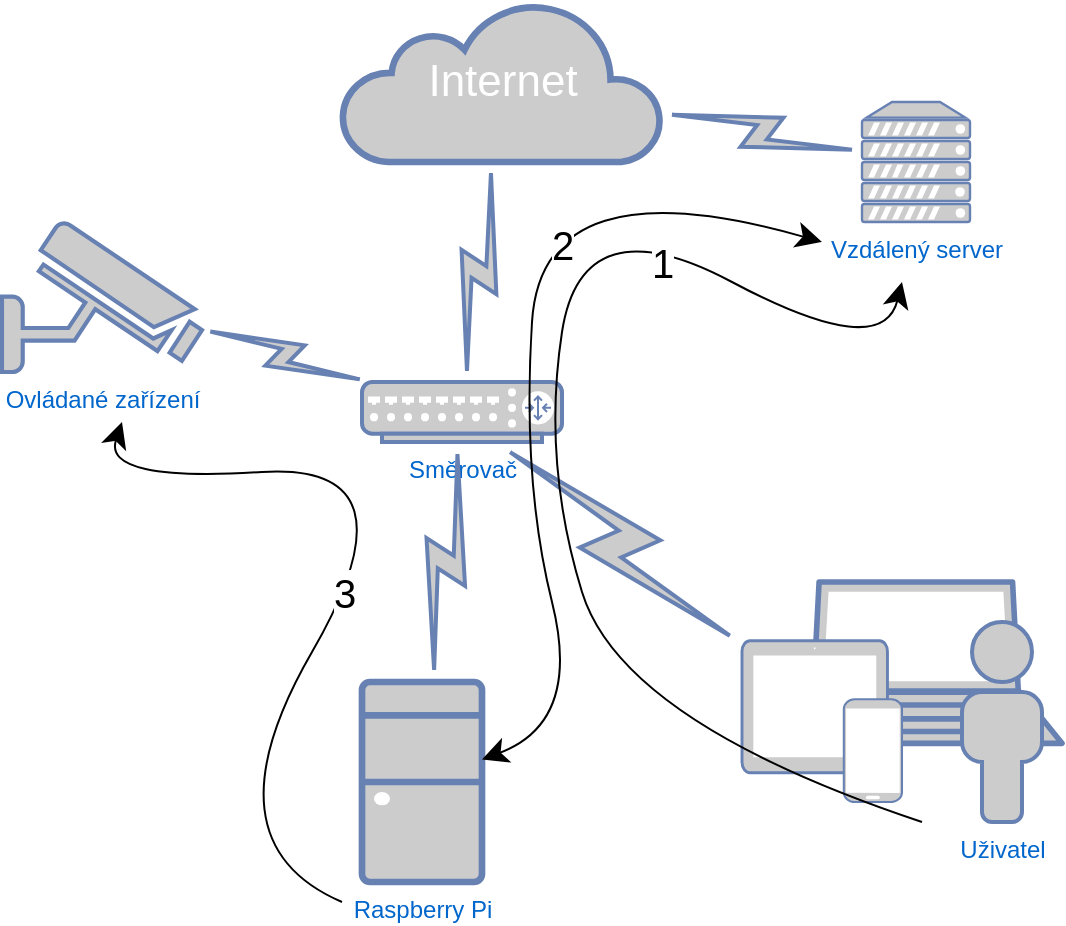 <mxfile version="12.5.5" type="device"><diagram id="gkeu-2O5W_IRRVCXdrrI" name="Page-1"><mxGraphModel dx="1069" dy="572" grid="1" gridSize="10" guides="1" tooltips="1" connect="1" arrows="1" fold="1" page="1" pageScale="1" pageWidth="827" pageHeight="1169" math="0" shadow="0"><root><mxCell id="0"/><mxCell id="1" parent="0"/><mxCell id="dpv48JLk4P9mo3trN2Xp-1" value="Směrovač" style="fontColor=#0066CC;verticalAlign=top;verticalLabelPosition=bottom;labelPosition=center;align=center;html=1;outlineConnect=0;fillColor=#CCCCCC;strokeColor=#6881B3;gradientColor=none;gradientDirection=north;strokeWidth=2;shape=mxgraph.networks.router;" parent="1" vertex="1"><mxGeometry x="200" y="210" width="100" height="30" as="geometry"/></mxCell><mxCell id="dpv48JLk4P9mo3trN2Xp-2" value="&lt;font style=&quot;font-size: 22px&quot;&gt;Internet&lt;/font&gt;" style="html=1;outlineConnect=0;fillColor=#CCCCCC;strokeColor=#6881B3;gradientColor=none;gradientDirection=north;strokeWidth=2;shape=mxgraph.networks.cloud;fontColor=#ffffff;" parent="1" vertex="1"><mxGeometry x="190" y="20" width="160" height="80" as="geometry"/></mxCell><mxCell id="dpv48JLk4P9mo3trN2Xp-3" value="&lt;font style=&quot;font-size: 12px&quot;&gt;Vzdálený server&lt;/font&gt;" style="fontColor=#0066CC;verticalAlign=top;verticalLabelPosition=bottom;labelPosition=center;align=center;html=1;outlineConnect=0;fillColor=#CCCCCC;strokeColor=#6881B3;gradientColor=none;gradientDirection=north;strokeWidth=2;shape=mxgraph.networks.server;" parent="1" vertex="1"><mxGeometry x="450" y="70" width="54" height="60" as="geometry"/></mxCell><mxCell id="dpv48JLk4P9mo3trN2Xp-4" value="" style="html=1;outlineConnect=0;fillColor=#CCCCCC;strokeColor=#6881B3;gradientColor=none;gradientDirection=north;strokeWidth=2;shape=mxgraph.networks.comm_link_edge;html=1;" parent="1" source="dpv48JLk4P9mo3trN2Xp-3" target="dpv48JLk4P9mo3trN2Xp-2" edge="1"><mxGeometry width="100" height="100" relative="1" as="geometry"><mxPoint x="100" y="490" as="sourcePoint"/><mxPoint x="200" y="390" as="targetPoint"/></mxGeometry></mxCell><mxCell id="dpv48JLk4P9mo3trN2Xp-7" value="" style="html=1;outlineConnect=0;fillColor=#CCCCCC;strokeColor=#6881B3;gradientColor=none;gradientDirection=north;strokeWidth=2;shape=mxgraph.networks.comm_link_edge;html=1;" parent="1" source="dpv48JLk4P9mo3trN2Xp-1" target="dpv48JLk4P9mo3trN2Xp-2" edge="1"><mxGeometry width="100" height="100" relative="1" as="geometry"><mxPoint x="-220" y="270" as="sourcePoint"/><mxPoint x="-120" y="170" as="targetPoint"/></mxGeometry></mxCell><mxCell id="dpv48JLk4P9mo3trN2Xp-12" value="" style="group" parent="1" vertex="1" connectable="0"><mxGeometry x="390" y="310" width="160" height="140" as="geometry"/></mxCell><mxCell id="dpv48JLk4P9mo3trN2Xp-11" value="" style="fontColor=#0066CC;verticalAlign=top;verticalLabelPosition=bottom;labelPosition=center;align=center;html=1;outlineConnect=0;fillColor=#CCCCCC;strokeColor=#6881B3;gradientColor=none;gradientDirection=north;strokeWidth=2;shape=mxgraph.networks.laptop;" parent="dpv48JLk4P9mo3trN2Xp-12" vertex="1"><mxGeometry x="14.545" width="145.455" height="80.667" as="geometry"/></mxCell><mxCell id="dpv48JLk4P9mo3trN2Xp-9" value="" style="fontColor=#0066CC;verticalAlign=top;verticalLabelPosition=bottom;labelPosition=center;align=center;html=1;outlineConnect=0;fillColor=#CCCCCC;strokeColor=#6881B3;gradientColor=none;gradientDirection=north;strokeWidth=2;shape=mxgraph.networks.tablet;" parent="dpv48JLk4P9mo3trN2Xp-12" vertex="1"><mxGeometry y="29.333" width="72.727" height="66" as="geometry"/></mxCell><mxCell id="dpv48JLk4P9mo3trN2Xp-8" value="" style="fontColor=#0066CC;verticalAlign=top;verticalLabelPosition=bottom;labelPosition=center;align=center;html=1;outlineConnect=0;fillColor=#CCCCCC;strokeColor=#6881B3;gradientColor=none;gradientDirection=north;strokeWidth=2;shape=mxgraph.networks.mobile;" parent="dpv48JLk4P9mo3trN2Xp-12" vertex="1"><mxGeometry x="50.909" y="58.667" width="29.091" height="51.333" as="geometry"/></mxCell><mxCell id="dpv48JLk4P9mo3trN2Xp-18" value="Uživatel" style="fontColor=#0066CC;verticalAlign=top;verticalLabelPosition=bottom;labelPosition=center;align=center;html=1;outlineConnect=0;fillColor=#CCCCCC;strokeColor=#6881B3;gradientColor=none;gradientDirection=north;strokeWidth=2;shape=mxgraph.networks.user_male;" parent="dpv48JLk4P9mo3trN2Xp-12" vertex="1"><mxGeometry x="110" y="20" width="40" height="100" as="geometry"/></mxCell><mxCell id="dpv48JLk4P9mo3trN2Xp-13" value="" style="html=1;outlineConnect=0;fillColor=#CCCCCC;strokeColor=#6881B3;gradientColor=none;gradientDirection=north;strokeWidth=2;shape=mxgraph.networks.comm_link_edge;html=1;" parent="1" source="dpv48JLk4P9mo3trN2Xp-1" target="dpv48JLk4P9mo3trN2Xp-9" edge="1"><mxGeometry width="100" height="100" relative="1" as="geometry"><mxPoint x="230" y="500" as="sourcePoint"/><mxPoint x="330" y="400" as="targetPoint"/></mxGeometry></mxCell><mxCell id="dpv48JLk4P9mo3trN2Xp-14" value="Raspberry Pi" style="fontColor=#0066CC;verticalAlign=top;verticalLabelPosition=bottom;labelPosition=center;align=center;html=1;outlineConnect=0;fillColor=#CCCCCC;strokeColor=#6881B3;gradientColor=none;gradientDirection=north;strokeWidth=2;shape=mxgraph.networks.desktop_pc;" parent="1" vertex="1"><mxGeometry x="200" y="360" width="60" height="100" as="geometry"/></mxCell><mxCell id="dpv48JLk4P9mo3trN2Xp-15" value="" style="html=1;outlineConnect=0;fillColor=#CCCCCC;strokeColor=#6881B3;gradientColor=none;gradientDirection=north;strokeWidth=2;shape=mxgraph.networks.comm_link_edge;html=1;" parent="1" source="dpv48JLk4P9mo3trN2Xp-17" target="dpv48JLk4P9mo3trN2Xp-1" edge="1"><mxGeometry width="100" height="100" relative="1" as="geometry"><mxPoint x="-60" y="390" as="sourcePoint"/><mxPoint x="40" y="290" as="targetPoint"/></mxGeometry></mxCell><mxCell id="dpv48JLk4P9mo3trN2Xp-16" value="" style="html=1;outlineConnect=0;fillColor=#CCCCCC;strokeColor=#6881B3;gradientColor=none;gradientDirection=north;strokeWidth=2;shape=mxgraph.networks.comm_link_edge;html=1;" parent="1" source="dpv48JLk4P9mo3trN2Xp-14" target="dpv48JLk4P9mo3trN2Xp-1" edge="1"><mxGeometry width="100" height="100" relative="1" as="geometry"><mxPoint x="-90" y="220" as="sourcePoint"/><mxPoint x="10" y="120" as="targetPoint"/></mxGeometry></mxCell><mxCell id="dpv48JLk4P9mo3trN2Xp-17" value="Ovládané zařízení" style="fontColor=#0066CC;verticalAlign=top;verticalLabelPosition=bottom;labelPosition=center;align=center;html=1;outlineConnect=0;fillColor=#CCCCCC;strokeColor=#6881B3;gradientColor=none;gradientDirection=north;strokeWidth=2;shape=mxgraph.networks.security_camera;" parent="1" vertex="1"><mxGeometry x="20" y="130" width="100" height="75" as="geometry"/></mxCell><mxCell id="dpv48JLk4P9mo3trN2Xp-19" value="" style="curved=1;endArrow=classic;html=1;endSize=10;" parent="1" edge="1"><mxGeometry width="50" height="50" relative="1" as="geometry"><mxPoint x="480" y="430" as="sourcePoint"/><mxPoint x="470" y="160" as="targetPoint"/><Array as="points"><mxPoint x="330" y="380"/><mxPoint x="290" y="250"/><mxPoint x="310" y="120"/><mxPoint x="460" y="200"/></Array></mxGeometry></mxCell><mxCell id="dpv48JLk4P9mo3trN2Xp-20" value="&lt;font style=&quot;font-size: 20px&quot;&gt;1&lt;/font&gt;" style="text;html=1;align=center;verticalAlign=middle;resizable=0;points=[];labelBackgroundColor=#ffffff;" parent="dpv48JLk4P9mo3trN2Xp-19" vertex="1" connectable="0"><mxGeometry x="0.526" y="9" relative="1" as="geometry"><mxPoint x="-17.66" y="9.45" as="offset"/></mxGeometry></mxCell><mxCell id="dpv48JLk4P9mo3trN2Xp-25" value="" style="curved=1;endArrow=classic;html=1;endSize=10;startArrow=classic;startFill=1;startSize=10;" parent="1" target="dpv48JLk4P9mo3trN2Xp-14" edge="1"><mxGeometry width="50" height="50" relative="1" as="geometry"><mxPoint x="430" y="140" as="sourcePoint"/><mxPoint x="270" y="440" as="targetPoint"/><Array as="points"><mxPoint x="290" y="100"/><mxPoint x="280" y="260"/><mxPoint x="310" y="380"/></Array></mxGeometry></mxCell><mxCell id="dpv48JLk4P9mo3trN2Xp-26" value="&lt;font style=&quot;font-size: 20px&quot;&gt;2&lt;/font&gt;" style="text;html=1;align=center;verticalAlign=middle;resizable=0;points=[];labelBackgroundColor=#ffffff;" parent="dpv48JLk4P9mo3trN2Xp-25" vertex="1" connectable="0"><mxGeometry x="-0.353" y="5" relative="1" as="geometry"><mxPoint x="5.66" y="29.31" as="offset"/></mxGeometry></mxCell><mxCell id="dpv48JLk4P9mo3trN2Xp-29" value="" style="curved=1;endArrow=classic;html=1;endSize=10;" parent="1" edge="1"><mxGeometry width="50" height="50" relative="1" as="geometry"><mxPoint x="190" y="470" as="sourcePoint"/><mxPoint x="80" y="230" as="targetPoint"/><Array as="points"><mxPoint x="120" y="440"/><mxPoint x="230" y="250"/><mxPoint x="70" y="260"/></Array></mxGeometry></mxCell><mxCell id="dpv48JLk4P9mo3trN2Xp-30" value="&lt;font style=&quot;font-size: 20px&quot;&gt;3&lt;/font&gt;" style="text;html=1;align=center;verticalAlign=middle;resizable=0;points=[];labelBackgroundColor=#ffffff;" parent="dpv48JLk4P9mo3trN2Xp-29" vertex="1" connectable="0"><mxGeometry x="-0.098" y="2" relative="1" as="geometry"><mxPoint as="offset"/></mxGeometry></mxCell></root></mxGraphModel></diagram></mxfile>